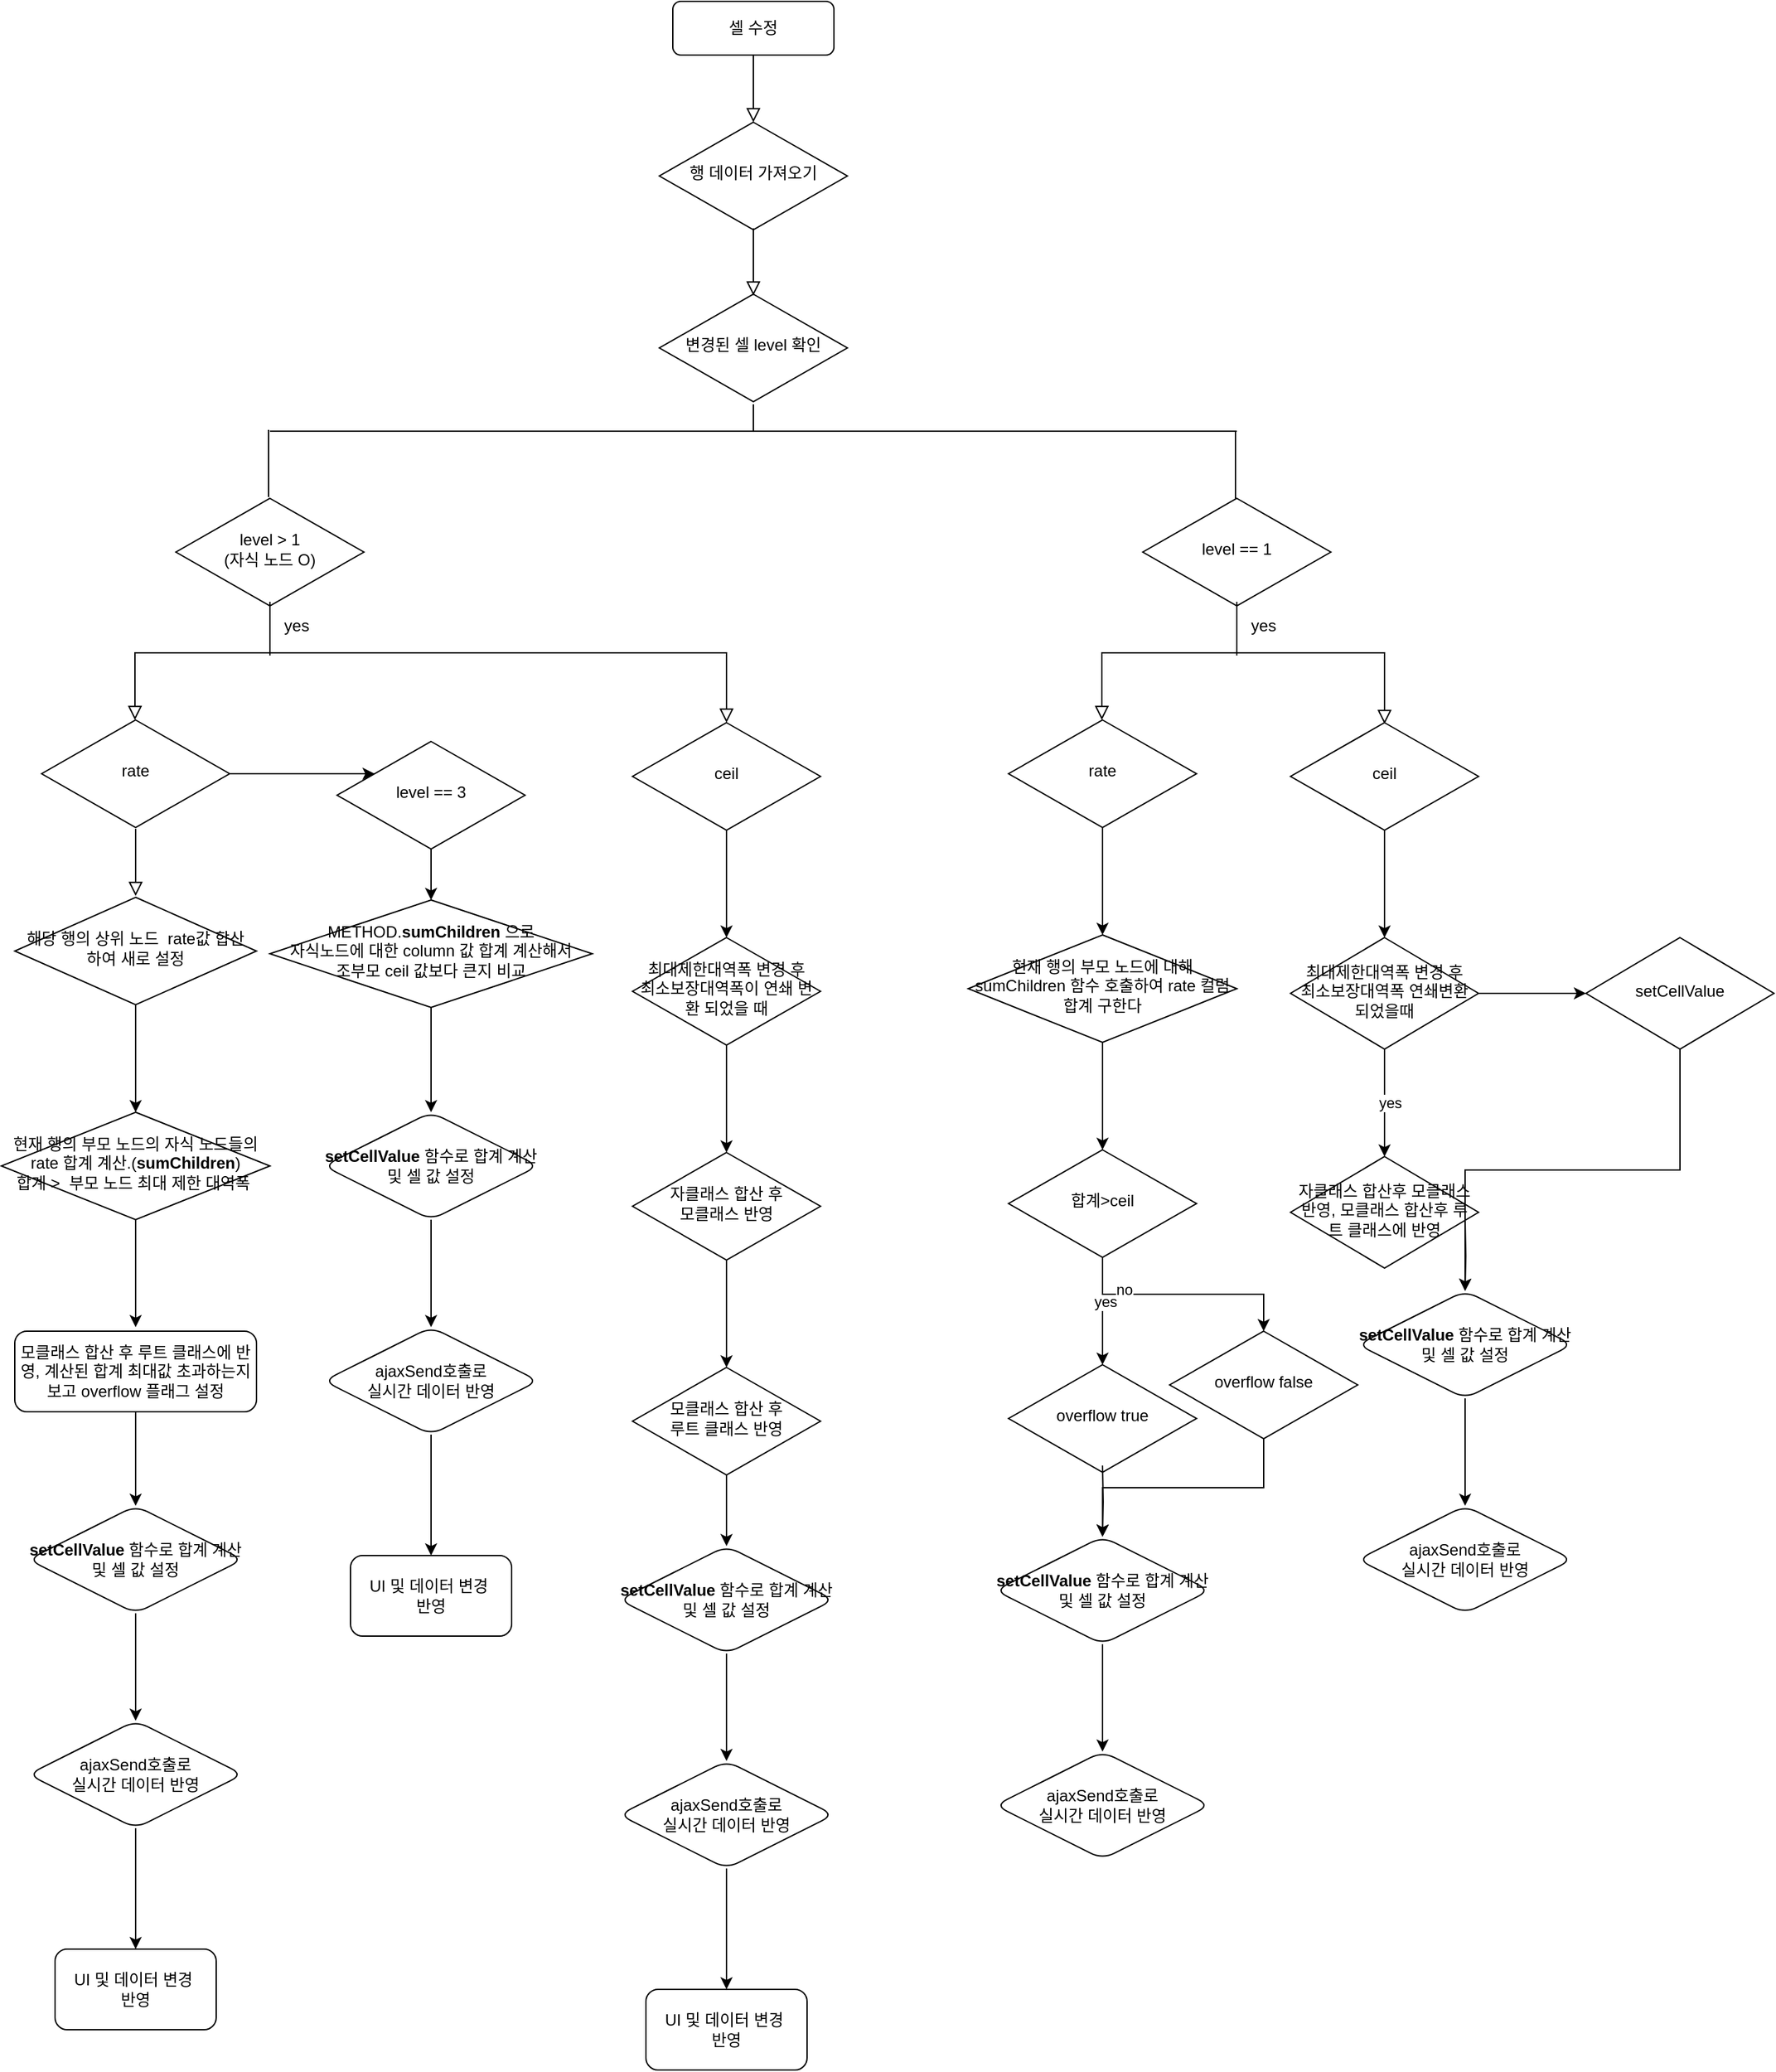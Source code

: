 <mxfile version="22.1.2" type="github">
  <diagram id="C5RBs43oDa-KdzZeNtuy" name="Page-1">
    <mxGraphModel dx="1504" dy="1079" grid="1" gridSize="10" guides="1" tooltips="1" connect="1" arrows="1" fold="1" page="1" pageScale="1" pageWidth="1654" pageHeight="2336" math="0" shadow="0">
      <root>
        <mxCell id="WIyWlLk6GJQsqaUBKTNV-0" />
        <mxCell id="WIyWlLk6GJQsqaUBKTNV-1" parent="WIyWlLk6GJQsqaUBKTNV-0" />
        <mxCell id="WIyWlLk6GJQsqaUBKTNV-2" value="" style="rounded=0;html=1;jettySize=auto;orthogonalLoop=1;fontSize=11;endArrow=block;endFill=0;endSize=8;strokeWidth=1;shadow=0;labelBackgroundColor=none;edgeStyle=orthogonalEdgeStyle;" parent="WIyWlLk6GJQsqaUBKTNV-1" source="WIyWlLk6GJQsqaUBKTNV-3" target="WIyWlLk6GJQsqaUBKTNV-6" edge="1">
          <mxGeometry relative="1" as="geometry" />
        </mxCell>
        <mxCell id="WIyWlLk6GJQsqaUBKTNV-3" value="셀 수정" style="rounded=1;whiteSpace=wrap;html=1;fontSize=12;glass=0;strokeWidth=1;shadow=0;" parent="WIyWlLk6GJQsqaUBKTNV-1" vertex="1">
          <mxGeometry x="730" y="50" width="120" height="40" as="geometry" />
        </mxCell>
        <mxCell id="WIyWlLk6GJQsqaUBKTNV-6" value="행 데이터 가져오기" style="rhombus;whiteSpace=wrap;html=1;shadow=0;fontFamily=Helvetica;fontSize=12;align=center;strokeWidth=1;spacing=6;spacingTop=-4;" parent="WIyWlLk6GJQsqaUBKTNV-1" vertex="1">
          <mxGeometry x="720" y="140" width="140" height="80" as="geometry" />
        </mxCell>
        <mxCell id="oHkGhMjI6xXn3DW6WMqZ-0" value="변경된 셀 level 확인" style="rhombus;whiteSpace=wrap;html=1;shadow=0;fontFamily=Helvetica;fontSize=12;align=center;strokeWidth=1;spacing=6;spacingTop=-4;" vertex="1" parent="WIyWlLk6GJQsqaUBKTNV-1">
          <mxGeometry x="720" y="268" width="140" height="80" as="geometry" />
        </mxCell>
        <mxCell id="oHkGhMjI6xXn3DW6WMqZ-1" value="" style="rounded=0;html=1;jettySize=auto;orthogonalLoop=1;fontSize=11;endArrow=block;endFill=0;endSize=8;strokeWidth=1;shadow=0;labelBackgroundColor=none;edgeStyle=orthogonalEdgeStyle;" edge="1" parent="WIyWlLk6GJQsqaUBKTNV-1">
          <mxGeometry relative="1" as="geometry">
            <mxPoint x="790" y="219" as="sourcePoint" />
            <mxPoint x="790" y="269" as="targetPoint" />
          </mxGeometry>
        </mxCell>
        <mxCell id="oHkGhMjI6xXn3DW6WMqZ-2" value="level &amp;gt; 1&lt;br&gt;(자식 노드 O)" style="rhombus;whiteSpace=wrap;html=1;shadow=0;fontFamily=Helvetica;fontSize=12;align=center;strokeWidth=1;spacing=6;spacingTop=-4;" vertex="1" parent="WIyWlLk6GJQsqaUBKTNV-1">
          <mxGeometry x="360" y="420" width="140" height="80" as="geometry" />
        </mxCell>
        <mxCell id="oHkGhMjI6xXn3DW6WMqZ-4" value="" style="rounded=0;html=1;jettySize=auto;orthogonalLoop=1;fontSize=11;endArrow=block;endFill=0;endSize=8;strokeWidth=1;shadow=0;labelBackgroundColor=none;edgeStyle=orthogonalEdgeStyle;exitX=1;exitY=0;exitDx=0;exitDy=0;" edge="1" parent="WIyWlLk6GJQsqaUBKTNV-1">
          <mxGeometry relative="1" as="geometry">
            <mxPoint x="430" y="535" as="sourcePoint" />
            <mxPoint x="329.5" y="585" as="targetPoint" />
            <Array as="points">
              <mxPoint x="330" y="535" />
            </Array>
          </mxGeometry>
        </mxCell>
        <mxCell id="oHkGhMjI6xXn3DW6WMqZ-130" value="" style="edgeStyle=orthogonalEdgeStyle;rounded=0;orthogonalLoop=1;jettySize=auto;html=1;" edge="1" parent="WIyWlLk6GJQsqaUBKTNV-1" source="oHkGhMjI6xXn3DW6WMqZ-5" target="oHkGhMjI6xXn3DW6WMqZ-62">
          <mxGeometry relative="1" as="geometry">
            <Array as="points">
              <mxPoint x="480" y="620" />
              <mxPoint x="480" y="620" />
            </Array>
          </mxGeometry>
        </mxCell>
        <mxCell id="oHkGhMjI6xXn3DW6WMqZ-5" value="rate" style="rhombus;whiteSpace=wrap;html=1;shadow=0;fontFamily=Helvetica;fontSize=12;align=center;strokeWidth=1;spacing=6;spacingTop=-4;" vertex="1" parent="WIyWlLk6GJQsqaUBKTNV-1">
          <mxGeometry x="260" y="585" width="140" height="80" as="geometry" />
        </mxCell>
        <mxCell id="oHkGhMjI6xXn3DW6WMqZ-6" value="yes" style="text;html=1;strokeColor=none;fillColor=none;align=center;verticalAlign=middle;whiteSpace=wrap;rounded=0;" vertex="1" parent="WIyWlLk6GJQsqaUBKTNV-1">
          <mxGeometry x="420" y="500" width="60" height="30" as="geometry" />
        </mxCell>
        <mxCell id="oHkGhMjI6xXn3DW6WMqZ-9" value="" style="rounded=0;html=1;jettySize=auto;orthogonalLoop=1;fontSize=11;endArrow=block;endFill=0;endSize=8;strokeWidth=1;shadow=0;labelBackgroundColor=none;edgeStyle=orthogonalEdgeStyle;exitX=0.5;exitY=1;exitDx=0;exitDy=0;entryX=0.5;entryY=0;entryDx=0;entryDy=0;" edge="1" parent="WIyWlLk6GJQsqaUBKTNV-1" target="oHkGhMjI6xXn3DW6WMqZ-10">
          <mxGeometry relative="1" as="geometry">
            <mxPoint x="430" y="535" as="sourcePoint" />
            <mxPoint x="750" y="580" as="targetPoint" />
            <Array as="points">
              <mxPoint x="770" y="535" />
            </Array>
          </mxGeometry>
        </mxCell>
        <mxCell id="oHkGhMjI6xXn3DW6WMqZ-132" value="" style="edgeStyle=orthogonalEdgeStyle;rounded=0;orthogonalLoop=1;jettySize=auto;html=1;" edge="1" parent="WIyWlLk6GJQsqaUBKTNV-1" source="oHkGhMjI6xXn3DW6WMqZ-10" target="oHkGhMjI6xXn3DW6WMqZ-131">
          <mxGeometry relative="1" as="geometry" />
        </mxCell>
        <mxCell id="oHkGhMjI6xXn3DW6WMqZ-10" value="ceil" style="rhombus;whiteSpace=wrap;html=1;shadow=0;fontFamily=Helvetica;fontSize=12;align=center;strokeWidth=1;spacing=6;spacingTop=-4;" vertex="1" parent="WIyWlLk6GJQsqaUBKTNV-1">
          <mxGeometry x="700" y="587" width="140" height="80" as="geometry" />
        </mxCell>
        <mxCell id="oHkGhMjI6xXn3DW6WMqZ-11" value="" style="endArrow=none;html=1;rounded=0;endSize=5;" edge="1" parent="WIyWlLk6GJQsqaUBKTNV-1">
          <mxGeometry width="50" height="50" relative="1" as="geometry">
            <mxPoint x="430" y="537" as="sourcePoint" />
            <mxPoint x="430" y="497" as="targetPoint" />
          </mxGeometry>
        </mxCell>
        <mxCell id="oHkGhMjI6xXn3DW6WMqZ-58" value="" style="endArrow=none;html=1;rounded=0;" edge="1" parent="WIyWlLk6GJQsqaUBKTNV-1">
          <mxGeometry width="50" height="50" relative="1" as="geometry">
            <mxPoint x="790" y="370" as="sourcePoint" />
            <mxPoint x="790" y="350" as="targetPoint" />
          </mxGeometry>
        </mxCell>
        <mxCell id="oHkGhMjI6xXn3DW6WMqZ-59" value="" style="endArrow=none;html=1;rounded=0;" edge="1" parent="WIyWlLk6GJQsqaUBKTNV-1">
          <mxGeometry width="50" height="50" relative="1" as="geometry">
            <mxPoint x="429" y="419" as="sourcePoint" />
            <mxPoint x="429" y="369" as="targetPoint" />
          </mxGeometry>
        </mxCell>
        <mxCell id="oHkGhMjI6xXn3DW6WMqZ-60" value="" style="endArrow=none;html=1;rounded=0;" edge="1" parent="WIyWlLk6GJQsqaUBKTNV-1">
          <mxGeometry width="50" height="50" relative="1" as="geometry">
            <mxPoint x="1149" y="420" as="sourcePoint" />
            <mxPoint x="1149" y="370" as="targetPoint" />
          </mxGeometry>
        </mxCell>
        <mxCell id="oHkGhMjI6xXn3DW6WMqZ-61" value="" style="endArrow=none;html=1;rounded=0;" edge="1" parent="WIyWlLk6GJQsqaUBKTNV-1">
          <mxGeometry width="50" height="50" relative="1" as="geometry">
            <mxPoint x="430" y="370" as="sourcePoint" />
            <mxPoint x="1150" y="370" as="targetPoint" />
          </mxGeometry>
        </mxCell>
        <mxCell id="oHkGhMjI6xXn3DW6WMqZ-92" value="" style="edgeStyle=orthogonalEdgeStyle;rounded=0;orthogonalLoop=1;jettySize=auto;html=1;" edge="1" parent="WIyWlLk6GJQsqaUBKTNV-1" source="oHkGhMjI6xXn3DW6WMqZ-62" target="oHkGhMjI6xXn3DW6WMqZ-64">
          <mxGeometry relative="1" as="geometry" />
        </mxCell>
        <mxCell id="oHkGhMjI6xXn3DW6WMqZ-62" value="level == 3" style="rhombus;whiteSpace=wrap;html=1;shadow=0;fontFamily=Helvetica;fontSize=12;align=center;strokeWidth=1;spacing=6;spacingTop=-4;" vertex="1" parent="WIyWlLk6GJQsqaUBKTNV-1">
          <mxGeometry x="480" y="601" width="140" height="80" as="geometry" />
        </mxCell>
        <mxCell id="oHkGhMjI6xXn3DW6WMqZ-95" value="" style="edgeStyle=orthogonalEdgeStyle;rounded=0;orthogonalLoop=1;jettySize=auto;html=1;" edge="1" parent="WIyWlLk6GJQsqaUBKTNV-1" source="oHkGhMjI6xXn3DW6WMqZ-64">
          <mxGeometry relative="1" as="geometry">
            <mxPoint x="550" y="877" as="targetPoint" />
          </mxGeometry>
        </mxCell>
        <mxCell id="oHkGhMjI6xXn3DW6WMqZ-64" value="METHOD.&lt;b&gt;sumChildren&lt;/b&gt; 으로 &lt;br&gt;자식노드에 대한 column 값 합계 계산해서 &lt;br&gt;조부모 ceil 값보다 큰지 비교" style="rhombus;whiteSpace=wrap;html=1;shadow=0;fontFamily=Helvetica;fontSize=12;align=center;strokeWidth=1;spacing=6;spacingTop=-4;" vertex="1" parent="WIyWlLk6GJQsqaUBKTNV-1">
          <mxGeometry x="430" y="719" width="240" height="80" as="geometry" />
        </mxCell>
        <mxCell id="oHkGhMjI6xXn3DW6WMqZ-69" value="level == 1" style="rhombus;whiteSpace=wrap;html=1;shadow=0;fontFamily=Helvetica;fontSize=12;align=center;strokeWidth=1;spacing=6;spacingTop=-4;" vertex="1" parent="WIyWlLk6GJQsqaUBKTNV-1">
          <mxGeometry x="1080" y="420" width="140" height="80" as="geometry" />
        </mxCell>
        <mxCell id="oHkGhMjI6xXn3DW6WMqZ-70" value="" style="rounded=0;html=1;jettySize=auto;orthogonalLoop=1;fontSize=11;endArrow=block;endFill=0;endSize=8;strokeWidth=1;shadow=0;labelBackgroundColor=none;edgeStyle=orthogonalEdgeStyle;exitX=1;exitY=0;exitDx=0;exitDy=0;" edge="1" parent="WIyWlLk6GJQsqaUBKTNV-1">
          <mxGeometry relative="1" as="geometry">
            <mxPoint x="1150" y="535" as="sourcePoint" />
            <mxPoint x="1049.5" y="585" as="targetPoint" />
            <Array as="points">
              <mxPoint x="1050" y="535" />
            </Array>
          </mxGeometry>
        </mxCell>
        <mxCell id="oHkGhMjI6xXn3DW6WMqZ-103" value="" style="edgeStyle=orthogonalEdgeStyle;rounded=0;orthogonalLoop=1;jettySize=auto;html=1;" edge="1" parent="WIyWlLk6GJQsqaUBKTNV-1" source="oHkGhMjI6xXn3DW6WMqZ-71" target="oHkGhMjI6xXn3DW6WMqZ-102">
          <mxGeometry relative="1" as="geometry" />
        </mxCell>
        <mxCell id="oHkGhMjI6xXn3DW6WMqZ-71" value="rate" style="rhombus;whiteSpace=wrap;html=1;shadow=0;fontFamily=Helvetica;fontSize=12;align=center;strokeWidth=1;spacing=6;spacingTop=-4;" vertex="1" parent="WIyWlLk6GJQsqaUBKTNV-1">
          <mxGeometry x="980" y="585" width="140" height="80" as="geometry" />
        </mxCell>
        <mxCell id="oHkGhMjI6xXn3DW6WMqZ-72" value="yes" style="text;html=1;strokeColor=none;fillColor=none;align=center;verticalAlign=middle;whiteSpace=wrap;rounded=0;" vertex="1" parent="WIyWlLk6GJQsqaUBKTNV-1">
          <mxGeometry x="1140" y="500" width="60" height="30" as="geometry" />
        </mxCell>
        <mxCell id="oHkGhMjI6xXn3DW6WMqZ-73" value="" style="rounded=0;html=1;jettySize=auto;orthogonalLoop=1;fontSize=11;endArrow=block;endFill=0;endSize=8;strokeWidth=1;shadow=0;labelBackgroundColor=none;edgeStyle=orthogonalEdgeStyle;exitX=0.5;exitY=1;exitDx=0;exitDy=0;" edge="1" parent="WIyWlLk6GJQsqaUBKTNV-1">
          <mxGeometry relative="1" as="geometry">
            <mxPoint x="1150" y="535" as="sourcePoint" />
            <mxPoint x="1260" y="588" as="targetPoint" />
            <Array as="points">
              <mxPoint x="1260" y="535" />
            </Array>
          </mxGeometry>
        </mxCell>
        <mxCell id="oHkGhMjI6xXn3DW6WMqZ-118" value="" style="edgeStyle=orthogonalEdgeStyle;rounded=0;orthogonalLoop=1;jettySize=auto;html=1;" edge="1" parent="WIyWlLk6GJQsqaUBKTNV-1" source="oHkGhMjI6xXn3DW6WMqZ-74" target="oHkGhMjI6xXn3DW6WMqZ-117">
          <mxGeometry relative="1" as="geometry" />
        </mxCell>
        <mxCell id="oHkGhMjI6xXn3DW6WMqZ-74" value="ceil" style="rhombus;whiteSpace=wrap;html=1;shadow=0;fontFamily=Helvetica;fontSize=12;align=center;strokeWidth=1;spacing=6;spacingTop=-4;" vertex="1" parent="WIyWlLk6GJQsqaUBKTNV-1">
          <mxGeometry x="1190" y="587" width="140" height="80" as="geometry" />
        </mxCell>
        <mxCell id="oHkGhMjI6xXn3DW6WMqZ-75" value="" style="endArrow=none;html=1;rounded=0;endSize=5;" edge="1" parent="WIyWlLk6GJQsqaUBKTNV-1">
          <mxGeometry width="50" height="50" relative="1" as="geometry">
            <mxPoint x="1150" y="537" as="sourcePoint" />
            <mxPoint x="1150" y="497" as="targetPoint" />
          </mxGeometry>
        </mxCell>
        <mxCell id="oHkGhMjI6xXn3DW6WMqZ-80" value="" style="rounded=0;html=1;jettySize=auto;orthogonalLoop=1;fontSize=11;endArrow=block;endFill=0;endSize=8;strokeWidth=1;shadow=0;labelBackgroundColor=none;edgeStyle=orthogonalEdgeStyle;" edge="1" parent="WIyWlLk6GJQsqaUBKTNV-1">
          <mxGeometry relative="1" as="geometry">
            <mxPoint x="330" y="666" as="sourcePoint" />
            <mxPoint x="330" y="716" as="targetPoint" />
          </mxGeometry>
        </mxCell>
        <mxCell id="oHkGhMjI6xXn3DW6WMqZ-144" value="" style="edgeStyle=orthogonalEdgeStyle;rounded=0;orthogonalLoop=1;jettySize=auto;html=1;" edge="1" parent="WIyWlLk6GJQsqaUBKTNV-1" source="oHkGhMjI6xXn3DW6WMqZ-83" target="oHkGhMjI6xXn3DW6WMqZ-143">
          <mxGeometry relative="1" as="geometry" />
        </mxCell>
        <mxCell id="oHkGhMjI6xXn3DW6WMqZ-83" value="모클래스 합산 후 루트 클래스에 반영, 계산된 합계 최대값 초과하는지 보고 overflow 플래그 설정" style="rounded=1;whiteSpace=wrap;html=1;" vertex="1" parent="WIyWlLk6GJQsqaUBKTNV-1">
          <mxGeometry x="240" y="1040" width="180" height="60" as="geometry" />
        </mxCell>
        <mxCell id="oHkGhMjI6xXn3DW6WMqZ-125" value="" style="edgeStyle=orthogonalEdgeStyle;rounded=0;orthogonalLoop=1;jettySize=auto;html=1;" edge="1" parent="WIyWlLk6GJQsqaUBKTNV-1" source="oHkGhMjI6xXn3DW6WMqZ-86" target="oHkGhMjI6xXn3DW6WMqZ-124">
          <mxGeometry relative="1" as="geometry" />
        </mxCell>
        <mxCell id="oHkGhMjI6xXn3DW6WMqZ-86" value="해당 행의 상위 노드&amp;nbsp; rate값 합산하여 새로 설정" style="rhombus;whiteSpace=wrap;html=1;shadow=0;fontFamily=Helvetica;fontSize=12;align=center;strokeWidth=1;spacing=6;spacingTop=-4;" vertex="1" parent="WIyWlLk6GJQsqaUBKTNV-1">
          <mxGeometry x="240" y="717" width="180" height="80" as="geometry" />
        </mxCell>
        <mxCell id="oHkGhMjI6xXn3DW6WMqZ-105" value="" style="edgeStyle=orthogonalEdgeStyle;rounded=0;orthogonalLoop=1;jettySize=auto;html=1;" edge="1" parent="WIyWlLk6GJQsqaUBKTNV-1" source="oHkGhMjI6xXn3DW6WMqZ-102" target="oHkGhMjI6xXn3DW6WMqZ-104">
          <mxGeometry relative="1" as="geometry" />
        </mxCell>
        <mxCell id="oHkGhMjI6xXn3DW6WMqZ-102" value="현재 행의 부모 노드에 대해 sumChildren 함수 호출하여 rate 컬럼 합계 구한다" style="rhombus;whiteSpace=wrap;html=1;shadow=0;fontFamily=Helvetica;fontSize=12;align=center;strokeWidth=1;spacing=6;spacingTop=-4;" vertex="1" parent="WIyWlLk6GJQsqaUBKTNV-1">
          <mxGeometry x="950" y="745" width="200" height="80" as="geometry" />
        </mxCell>
        <mxCell id="oHkGhMjI6xXn3DW6WMqZ-107" value="" style="edgeStyle=orthogonalEdgeStyle;rounded=0;orthogonalLoop=1;jettySize=auto;html=1;" edge="1" parent="WIyWlLk6GJQsqaUBKTNV-1" source="oHkGhMjI6xXn3DW6WMqZ-104" target="oHkGhMjI6xXn3DW6WMqZ-106">
          <mxGeometry relative="1" as="geometry" />
        </mxCell>
        <mxCell id="oHkGhMjI6xXn3DW6WMqZ-108" value="yes" style="edgeLabel;html=1;align=center;verticalAlign=middle;resizable=0;points=[];" vertex="1" connectable="0" parent="oHkGhMjI6xXn3DW6WMqZ-107">
          <mxGeometry x="-0.175" y="2" relative="1" as="geometry">
            <mxPoint as="offset" />
          </mxGeometry>
        </mxCell>
        <mxCell id="oHkGhMjI6xXn3DW6WMqZ-110" value="" style="edgeStyle=orthogonalEdgeStyle;rounded=0;orthogonalLoop=1;jettySize=auto;html=1;" edge="1" parent="WIyWlLk6GJQsqaUBKTNV-1" source="oHkGhMjI6xXn3DW6WMqZ-104" target="oHkGhMjI6xXn3DW6WMqZ-109">
          <mxGeometry relative="1" as="geometry" />
        </mxCell>
        <mxCell id="oHkGhMjI6xXn3DW6WMqZ-111" value="no" style="edgeLabel;html=1;align=center;verticalAlign=middle;resizable=0;points=[];" vertex="1" connectable="0" parent="oHkGhMjI6xXn3DW6WMqZ-110">
          <mxGeometry x="-0.508" y="4" relative="1" as="geometry">
            <mxPoint as="offset" />
          </mxGeometry>
        </mxCell>
        <mxCell id="oHkGhMjI6xXn3DW6WMqZ-104" value="합계&amp;gt;ceil" style="rhombus;whiteSpace=wrap;html=1;shadow=0;fontFamily=Helvetica;fontSize=12;align=center;strokeWidth=1;spacing=6;spacingTop=-4;" vertex="1" parent="WIyWlLk6GJQsqaUBKTNV-1">
          <mxGeometry x="980" y="905" width="140" height="80" as="geometry" />
        </mxCell>
        <mxCell id="oHkGhMjI6xXn3DW6WMqZ-106" value="overflow true" style="rhombus;whiteSpace=wrap;html=1;shadow=0;fontFamily=Helvetica;fontSize=12;align=center;strokeWidth=1;spacing=6;spacingTop=-4;" vertex="1" parent="WIyWlLk6GJQsqaUBKTNV-1">
          <mxGeometry x="980" y="1065" width="140" height="80" as="geometry" />
        </mxCell>
        <mxCell id="oHkGhMjI6xXn3DW6WMqZ-168" style="edgeStyle=orthogonalEdgeStyle;rounded=0;orthogonalLoop=1;jettySize=auto;html=1;" edge="1" parent="WIyWlLk6GJQsqaUBKTNV-1" source="oHkGhMjI6xXn3DW6WMqZ-109" target="oHkGhMjI6xXn3DW6WMqZ-166">
          <mxGeometry relative="1" as="geometry" />
        </mxCell>
        <mxCell id="oHkGhMjI6xXn3DW6WMqZ-109" value="overflow false" style="rhombus;whiteSpace=wrap;html=1;shadow=0;fontFamily=Helvetica;fontSize=12;align=center;strokeWidth=1;spacing=6;spacingTop=-4;" vertex="1" parent="WIyWlLk6GJQsqaUBKTNV-1">
          <mxGeometry x="1100" y="1040" width="140" height="80" as="geometry" />
        </mxCell>
        <mxCell id="oHkGhMjI6xXn3DW6WMqZ-120" value="" style="edgeStyle=orthogonalEdgeStyle;rounded=0;orthogonalLoop=1;jettySize=auto;html=1;" edge="1" parent="WIyWlLk6GJQsqaUBKTNV-1" source="oHkGhMjI6xXn3DW6WMqZ-117" target="oHkGhMjI6xXn3DW6WMqZ-119">
          <mxGeometry relative="1" as="geometry" />
        </mxCell>
        <mxCell id="oHkGhMjI6xXn3DW6WMqZ-121" value="yes" style="edgeLabel;html=1;align=center;verticalAlign=middle;resizable=0;points=[];" vertex="1" connectable="0" parent="oHkGhMjI6xXn3DW6WMqZ-120">
          <mxGeometry y="4" relative="1" as="geometry">
            <mxPoint as="offset" />
          </mxGeometry>
        </mxCell>
        <mxCell id="oHkGhMjI6xXn3DW6WMqZ-123" value="" style="edgeStyle=orthogonalEdgeStyle;rounded=0;orthogonalLoop=1;jettySize=auto;html=1;" edge="1" parent="WIyWlLk6GJQsqaUBKTNV-1" source="oHkGhMjI6xXn3DW6WMqZ-117" target="oHkGhMjI6xXn3DW6WMqZ-122">
          <mxGeometry relative="1" as="geometry" />
        </mxCell>
        <mxCell id="oHkGhMjI6xXn3DW6WMqZ-117" value="최대제한대역폭 변경 후 최소보장대역폭 연쇄변환되었을때" style="rhombus;whiteSpace=wrap;html=1;shadow=0;fontFamily=Helvetica;fontSize=12;align=center;strokeWidth=1;spacing=6;spacingTop=-4;" vertex="1" parent="WIyWlLk6GJQsqaUBKTNV-1">
          <mxGeometry x="1190" y="747" width="140" height="83" as="geometry" />
        </mxCell>
        <mxCell id="oHkGhMjI6xXn3DW6WMqZ-119" value="자클래스 합산후 모클래스 반영, 모클래스 합산후 루트 클래스에 반영" style="rhombus;whiteSpace=wrap;html=1;shadow=0;fontFamily=Helvetica;fontSize=12;align=center;strokeWidth=1;spacing=6;spacingTop=-4;" vertex="1" parent="WIyWlLk6GJQsqaUBKTNV-1">
          <mxGeometry x="1190" y="910" width="140" height="83" as="geometry" />
        </mxCell>
        <mxCell id="oHkGhMjI6xXn3DW6WMqZ-173" style="edgeStyle=orthogonalEdgeStyle;rounded=0;orthogonalLoop=1;jettySize=auto;html=1;exitX=0.5;exitY=1;exitDx=0;exitDy=0;" edge="1" parent="WIyWlLk6GJQsqaUBKTNV-1" source="oHkGhMjI6xXn3DW6WMqZ-122" target="oHkGhMjI6xXn3DW6WMqZ-171">
          <mxGeometry relative="1" as="geometry" />
        </mxCell>
        <mxCell id="oHkGhMjI6xXn3DW6WMqZ-122" value="setCellValue" style="rhombus;whiteSpace=wrap;html=1;shadow=0;fontFamily=Helvetica;fontSize=12;align=center;strokeWidth=1;spacing=6;spacingTop=-4;" vertex="1" parent="WIyWlLk6GJQsqaUBKTNV-1">
          <mxGeometry x="1410" y="747" width="140" height="83" as="geometry" />
        </mxCell>
        <mxCell id="oHkGhMjI6xXn3DW6WMqZ-127" value="" style="edgeStyle=orthogonalEdgeStyle;rounded=0;orthogonalLoop=1;jettySize=auto;html=1;" edge="1" parent="WIyWlLk6GJQsqaUBKTNV-1" source="oHkGhMjI6xXn3DW6WMqZ-124">
          <mxGeometry relative="1" as="geometry">
            <mxPoint x="330" y="1037" as="targetPoint" />
          </mxGeometry>
        </mxCell>
        <mxCell id="oHkGhMjI6xXn3DW6WMqZ-124" value="현재 행의 부모 노드의 자식 노드들의 rate 합계 계산.(&lt;b&gt;sumChildren&lt;/b&gt;)&lt;br&gt;합계 &amp;gt;&amp;nbsp; 부모 노드 최대 제한 대역폭&amp;nbsp;" style="rhombus;whiteSpace=wrap;html=1;shadow=0;fontFamily=Helvetica;fontSize=12;align=center;strokeWidth=1;spacing=6;spacingTop=-4;" vertex="1" parent="WIyWlLk6GJQsqaUBKTNV-1">
          <mxGeometry x="230" y="877" width="200" height="80" as="geometry" />
        </mxCell>
        <mxCell id="oHkGhMjI6xXn3DW6WMqZ-134" value="" style="edgeStyle=orthogonalEdgeStyle;rounded=0;orthogonalLoop=1;jettySize=auto;html=1;" edge="1" parent="WIyWlLk6GJQsqaUBKTNV-1" source="oHkGhMjI6xXn3DW6WMqZ-131" target="oHkGhMjI6xXn3DW6WMqZ-133">
          <mxGeometry relative="1" as="geometry" />
        </mxCell>
        <mxCell id="oHkGhMjI6xXn3DW6WMqZ-131" value="최대제한대역폭 변경 후 최소보장대역폭이 연쇄 변환 되었을 때" style="rhombus;whiteSpace=wrap;html=1;shadow=0;fontFamily=Helvetica;fontSize=12;align=center;strokeWidth=1;spacing=6;spacingTop=-4;" vertex="1" parent="WIyWlLk6GJQsqaUBKTNV-1">
          <mxGeometry x="700" y="747" width="140" height="80" as="geometry" />
        </mxCell>
        <mxCell id="oHkGhMjI6xXn3DW6WMqZ-136" value="" style="edgeStyle=orthogonalEdgeStyle;rounded=0;orthogonalLoop=1;jettySize=auto;html=1;" edge="1" parent="WIyWlLk6GJQsqaUBKTNV-1" source="oHkGhMjI6xXn3DW6WMqZ-133" target="oHkGhMjI6xXn3DW6WMqZ-135">
          <mxGeometry relative="1" as="geometry" />
        </mxCell>
        <mxCell id="oHkGhMjI6xXn3DW6WMqZ-133" value="자클래스 합산 후 &lt;br&gt;모클래스 반영" style="rhombus;whiteSpace=wrap;html=1;shadow=0;fontFamily=Helvetica;fontSize=12;align=center;strokeWidth=1;spacing=6;spacingTop=-4;" vertex="1" parent="WIyWlLk6GJQsqaUBKTNV-1">
          <mxGeometry x="700" y="907" width="140" height="80" as="geometry" />
        </mxCell>
        <mxCell id="oHkGhMjI6xXn3DW6WMqZ-160" value="" style="edgeStyle=orthogonalEdgeStyle;rounded=0;orthogonalLoop=1;jettySize=auto;html=1;" edge="1" parent="WIyWlLk6GJQsqaUBKTNV-1" source="oHkGhMjI6xXn3DW6WMqZ-135" target="oHkGhMjI6xXn3DW6WMqZ-156">
          <mxGeometry relative="1" as="geometry" />
        </mxCell>
        <mxCell id="oHkGhMjI6xXn3DW6WMqZ-135" value="모클래스 합산 후 &lt;br&gt;루트 클래스 반영" style="rhombus;whiteSpace=wrap;html=1;shadow=0;fontFamily=Helvetica;fontSize=12;align=center;strokeWidth=1;spacing=6;spacingTop=-4;" vertex="1" parent="WIyWlLk6GJQsqaUBKTNV-1">
          <mxGeometry x="700" y="1067" width="140" height="80" as="geometry" />
        </mxCell>
        <mxCell id="oHkGhMjI6xXn3DW6WMqZ-146" value="" style="edgeStyle=orthogonalEdgeStyle;rounded=0;orthogonalLoop=1;jettySize=auto;html=1;" edge="1" parent="WIyWlLk6GJQsqaUBKTNV-1" source="oHkGhMjI6xXn3DW6WMqZ-143" target="oHkGhMjI6xXn3DW6WMqZ-145">
          <mxGeometry relative="1" as="geometry" />
        </mxCell>
        <mxCell id="oHkGhMjI6xXn3DW6WMqZ-143" value="&lt;b&gt;setCellValue&lt;/b&gt; 함수로 합계 계산 및 셀 값 설정" style="rhombus;whiteSpace=wrap;html=1;rounded=1;" vertex="1" parent="WIyWlLk6GJQsqaUBKTNV-1">
          <mxGeometry x="250" y="1170" width="160" height="80" as="geometry" />
        </mxCell>
        <mxCell id="oHkGhMjI6xXn3DW6WMqZ-149" value="" style="edgeStyle=orthogonalEdgeStyle;rounded=0;orthogonalLoop=1;jettySize=auto;html=1;" edge="1" parent="WIyWlLk6GJQsqaUBKTNV-1" source="oHkGhMjI6xXn3DW6WMqZ-145" target="oHkGhMjI6xXn3DW6WMqZ-148">
          <mxGeometry relative="1" as="geometry" />
        </mxCell>
        <mxCell id="oHkGhMjI6xXn3DW6WMqZ-145" value="ajaxSend호출로&lt;br&gt;실시간 데이터 반영" style="rhombus;whiteSpace=wrap;html=1;rounded=1;" vertex="1" parent="WIyWlLk6GJQsqaUBKTNV-1">
          <mxGeometry x="250" y="1330" width="160" height="80" as="geometry" />
        </mxCell>
        <mxCell id="oHkGhMjI6xXn3DW6WMqZ-148" value="UI 및 데이터 변경&amp;nbsp;&lt;br&gt;반영" style="rounded=1;whiteSpace=wrap;html=1;" vertex="1" parent="WIyWlLk6GJQsqaUBKTNV-1">
          <mxGeometry x="270" y="1500" width="120" height="60" as="geometry" />
        </mxCell>
        <mxCell id="oHkGhMjI6xXn3DW6WMqZ-150" value="" style="edgeStyle=orthogonalEdgeStyle;rounded=0;orthogonalLoop=1;jettySize=auto;html=1;" edge="1" parent="WIyWlLk6GJQsqaUBKTNV-1" source="oHkGhMjI6xXn3DW6WMqZ-151" target="oHkGhMjI6xXn3DW6WMqZ-153">
          <mxGeometry relative="1" as="geometry" />
        </mxCell>
        <mxCell id="oHkGhMjI6xXn3DW6WMqZ-151" value="&lt;b&gt;setCellValue&lt;/b&gt; 함수로 합계 계산 및 셀 값 설정" style="rhombus;whiteSpace=wrap;html=1;rounded=1;" vertex="1" parent="WIyWlLk6GJQsqaUBKTNV-1">
          <mxGeometry x="470" y="877" width="160" height="80" as="geometry" />
        </mxCell>
        <mxCell id="oHkGhMjI6xXn3DW6WMqZ-152" value="" style="edgeStyle=orthogonalEdgeStyle;rounded=0;orthogonalLoop=1;jettySize=auto;html=1;" edge="1" parent="WIyWlLk6GJQsqaUBKTNV-1" source="oHkGhMjI6xXn3DW6WMqZ-153" target="oHkGhMjI6xXn3DW6WMqZ-154">
          <mxGeometry relative="1" as="geometry" />
        </mxCell>
        <mxCell id="oHkGhMjI6xXn3DW6WMqZ-153" value="ajaxSend호출로&lt;br&gt;실시간 데이터 반영" style="rhombus;whiteSpace=wrap;html=1;rounded=1;" vertex="1" parent="WIyWlLk6GJQsqaUBKTNV-1">
          <mxGeometry x="470" y="1037" width="160" height="80" as="geometry" />
        </mxCell>
        <mxCell id="oHkGhMjI6xXn3DW6WMqZ-154" value="UI 및 데이터 변경&amp;nbsp;&lt;br&gt;반영" style="rounded=1;whiteSpace=wrap;html=1;" vertex="1" parent="WIyWlLk6GJQsqaUBKTNV-1">
          <mxGeometry x="490" y="1207" width="120" height="60" as="geometry" />
        </mxCell>
        <mxCell id="oHkGhMjI6xXn3DW6WMqZ-155" value="" style="edgeStyle=orthogonalEdgeStyle;rounded=0;orthogonalLoop=1;jettySize=auto;html=1;" edge="1" parent="WIyWlLk6GJQsqaUBKTNV-1" source="oHkGhMjI6xXn3DW6WMqZ-156" target="oHkGhMjI6xXn3DW6WMqZ-158">
          <mxGeometry relative="1" as="geometry" />
        </mxCell>
        <mxCell id="oHkGhMjI6xXn3DW6WMqZ-156" value="&lt;b&gt;setCellValue&lt;/b&gt; 함수로 합계 계산 및 셀 값 설정" style="rhombus;whiteSpace=wrap;html=1;rounded=1;" vertex="1" parent="WIyWlLk6GJQsqaUBKTNV-1">
          <mxGeometry x="690" y="1200" width="160" height="80" as="geometry" />
        </mxCell>
        <mxCell id="oHkGhMjI6xXn3DW6WMqZ-157" value="" style="edgeStyle=orthogonalEdgeStyle;rounded=0;orthogonalLoop=1;jettySize=auto;html=1;" edge="1" parent="WIyWlLk6GJQsqaUBKTNV-1" source="oHkGhMjI6xXn3DW6WMqZ-158" target="oHkGhMjI6xXn3DW6WMqZ-159">
          <mxGeometry relative="1" as="geometry" />
        </mxCell>
        <mxCell id="oHkGhMjI6xXn3DW6WMqZ-158" value="ajaxSend호출로&lt;br&gt;실시간 데이터 반영" style="rhombus;whiteSpace=wrap;html=1;rounded=1;" vertex="1" parent="WIyWlLk6GJQsqaUBKTNV-1">
          <mxGeometry x="690" y="1360" width="160" height="80" as="geometry" />
        </mxCell>
        <mxCell id="oHkGhMjI6xXn3DW6WMqZ-159" value="UI 및 데이터 변경&amp;nbsp;&lt;br&gt;반영" style="rounded=1;whiteSpace=wrap;html=1;" vertex="1" parent="WIyWlLk6GJQsqaUBKTNV-1">
          <mxGeometry x="710" y="1530" width="120" height="60" as="geometry" />
        </mxCell>
        <mxCell id="oHkGhMjI6xXn3DW6WMqZ-164" value="" style="edgeStyle=orthogonalEdgeStyle;rounded=0;orthogonalLoop=1;jettySize=auto;html=1;" edge="1" parent="WIyWlLk6GJQsqaUBKTNV-1" target="oHkGhMjI6xXn3DW6WMqZ-166">
          <mxGeometry relative="1" as="geometry">
            <mxPoint x="1050" y="1140" as="sourcePoint" />
          </mxGeometry>
        </mxCell>
        <mxCell id="oHkGhMjI6xXn3DW6WMqZ-165" value="" style="edgeStyle=orthogonalEdgeStyle;rounded=0;orthogonalLoop=1;jettySize=auto;html=1;" edge="1" parent="WIyWlLk6GJQsqaUBKTNV-1" source="oHkGhMjI6xXn3DW6WMqZ-166" target="oHkGhMjI6xXn3DW6WMqZ-167">
          <mxGeometry relative="1" as="geometry" />
        </mxCell>
        <mxCell id="oHkGhMjI6xXn3DW6WMqZ-166" value="&lt;b&gt;setCellValue&lt;/b&gt; 함수로 합계 계산 및 셀 값 설정" style="rhombus;whiteSpace=wrap;html=1;rounded=1;" vertex="1" parent="WIyWlLk6GJQsqaUBKTNV-1">
          <mxGeometry x="970" y="1193" width="160" height="80" as="geometry" />
        </mxCell>
        <mxCell id="oHkGhMjI6xXn3DW6WMqZ-167" value="ajaxSend호출로&lt;br&gt;실시간 데이터 반영" style="rhombus;whiteSpace=wrap;html=1;rounded=1;" vertex="1" parent="WIyWlLk6GJQsqaUBKTNV-1">
          <mxGeometry x="970" y="1353" width="160" height="80" as="geometry" />
        </mxCell>
        <mxCell id="oHkGhMjI6xXn3DW6WMqZ-169" value="" style="edgeStyle=orthogonalEdgeStyle;rounded=0;orthogonalLoop=1;jettySize=auto;html=1;" edge="1" parent="WIyWlLk6GJQsqaUBKTNV-1" target="oHkGhMjI6xXn3DW6WMqZ-171">
          <mxGeometry relative="1" as="geometry">
            <mxPoint x="1320" y="957" as="sourcePoint" />
          </mxGeometry>
        </mxCell>
        <mxCell id="oHkGhMjI6xXn3DW6WMqZ-170" value="" style="edgeStyle=orthogonalEdgeStyle;rounded=0;orthogonalLoop=1;jettySize=auto;html=1;" edge="1" parent="WIyWlLk6GJQsqaUBKTNV-1" source="oHkGhMjI6xXn3DW6WMqZ-171" target="oHkGhMjI6xXn3DW6WMqZ-172">
          <mxGeometry relative="1" as="geometry" />
        </mxCell>
        <mxCell id="oHkGhMjI6xXn3DW6WMqZ-171" value="&lt;b&gt;setCellValue&lt;/b&gt; 함수로 합계 계산 및 셀 값 설정" style="rhombus;whiteSpace=wrap;html=1;rounded=1;" vertex="1" parent="WIyWlLk6GJQsqaUBKTNV-1">
          <mxGeometry x="1240" y="1010" width="160" height="80" as="geometry" />
        </mxCell>
        <mxCell id="oHkGhMjI6xXn3DW6WMqZ-172" value="ajaxSend호출로&lt;br&gt;실시간 데이터 반영" style="rhombus;whiteSpace=wrap;html=1;rounded=1;" vertex="1" parent="WIyWlLk6GJQsqaUBKTNV-1">
          <mxGeometry x="1240" y="1170" width="160" height="80" as="geometry" />
        </mxCell>
      </root>
    </mxGraphModel>
  </diagram>
</mxfile>
